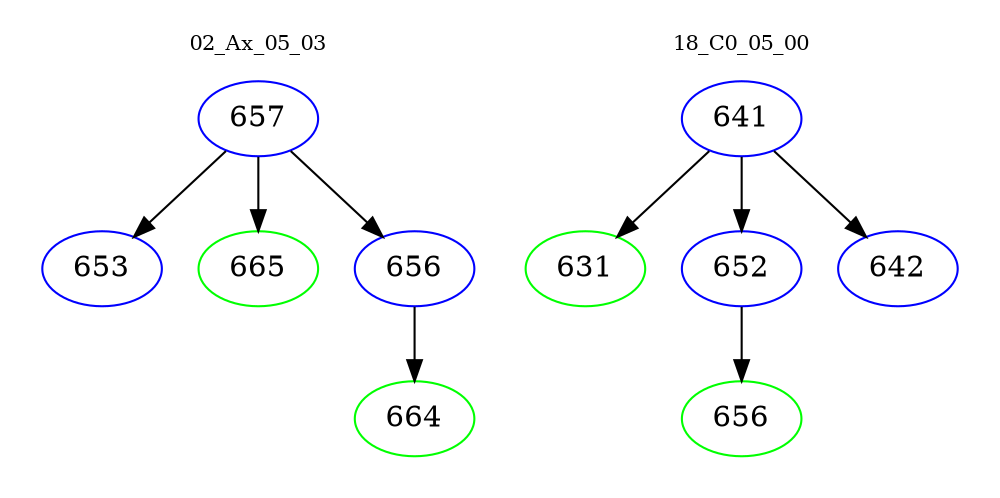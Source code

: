 digraph{
subgraph cluster_0 {
color = white
label = "02_Ax_05_03";
fontsize=10;
T0_657 [label="657", color="blue"]
T0_657 -> T0_653 [color="black"]
T0_653 [label="653", color="blue"]
T0_657 -> T0_665 [color="black"]
T0_665 [label="665", color="green"]
T0_657 -> T0_656 [color="black"]
T0_656 [label="656", color="blue"]
T0_656 -> T0_664 [color="black"]
T0_664 [label="664", color="green"]
}
subgraph cluster_1 {
color = white
label = "18_C0_05_00";
fontsize=10;
T1_641 [label="641", color="blue"]
T1_641 -> T1_631 [color="black"]
T1_631 [label="631", color="green"]
T1_641 -> T1_652 [color="black"]
T1_652 [label="652", color="blue"]
T1_652 -> T1_656 [color="black"]
T1_656 [label="656", color="green"]
T1_641 -> T1_642 [color="black"]
T1_642 [label="642", color="blue"]
}
}

